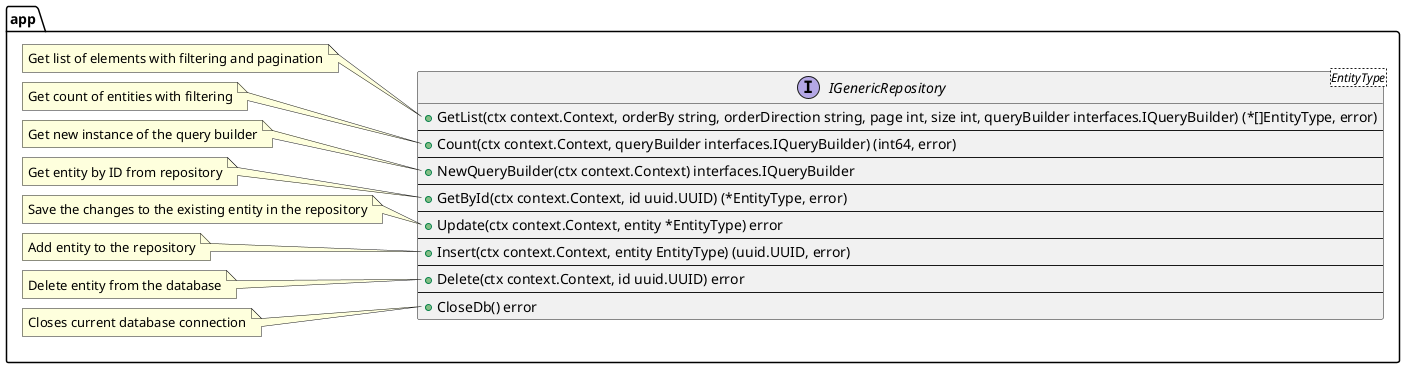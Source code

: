 @startuml IGenericRepository

package app {
    interface IGenericRepository<EntityType> {
        +GetList(ctx context.Context, orderBy string, orderDirection string, page int, size int, queryBuilder interfaces.IQueryBuilder) (*[]EntityType, error)
        --
        +Count(ctx context.Context, queryBuilder interfaces.IQueryBuilder) (int64, error)
        --
        +NewQueryBuilder(ctx context.Context) interfaces.IQueryBuilder
        --
        +GetById(ctx context.Context, id uuid.UUID) (*EntityType, error)
        --
        +Update(ctx context.Context, entity *EntityType) error
        --
        +Insert(ctx context.Context, entity EntityType) (uuid.UUID, error)
        --
        +Delete(ctx context.Context, id uuid.UUID) error
        --
        +CloseDb() error
    }
    note left of IGenericRepository::GetList
      Get list of elements with filtering and pagination
    end note

    note left of IGenericRepository::Count
      Get count of entities with filtering
    end note

    note left of IGenericRepository::NewQueryBuilder
      Get new instance of the query builder
    end note

    note left of IGenericRepository::GetById
      Get entity by ID from repository
    end note

    note left of IGenericRepository::Update
      Save the changes to the existing entity in the repository
    end note

    note left of IGenericRepository::Insert
      Add entity to the repository
    end note

    note left of IGenericRepository::Delete
      Delete entity from the database
    end note

    note left of IGenericRepository::CloseDb
      Closes current database connection
    end note
}

@enduml

